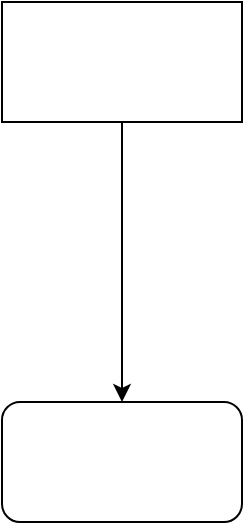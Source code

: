 <mxfile version="14.0.4" type="github"><diagram id="rRkJPu7APXp3pq450FOx" name="Page-1"><mxGraphModel dx="1422" dy="762" grid="1" gridSize="10" guides="1" tooltips="1" connect="1" arrows="1" fold="1" page="1" pageScale="1" pageWidth="827" pageHeight="1169" math="0" shadow="0"><root><mxCell id="0"/><mxCell id="1" parent="0"/><mxCell id="m-4X0Cpil_TMYK8Ti0Pn-3" style="edgeStyle=orthogonalEdgeStyle;rounded=0;orthogonalLoop=1;jettySize=auto;html=1;entryX=0.5;entryY=0;entryDx=0;entryDy=0;" edge="1" parent="1" source="m-4X0Cpil_TMYK8Ti0Pn-1" target="m-4X0Cpil_TMYK8Ti0Pn-2"><mxGeometry relative="1" as="geometry"/></mxCell><mxCell id="m-4X0Cpil_TMYK8Ti0Pn-1" value="" style="rounded=0;whiteSpace=wrap;html=1;" vertex="1" parent="1"><mxGeometry x="370" y="400" width="120" height="60" as="geometry"/></mxCell><mxCell id="m-4X0Cpil_TMYK8Ti0Pn-2" value="" style="rounded=1;whiteSpace=wrap;html=1;" vertex="1" parent="1"><mxGeometry x="370" y="600" width="120" height="60" as="geometry"/></mxCell></root></mxGraphModel></diagram></mxfile>